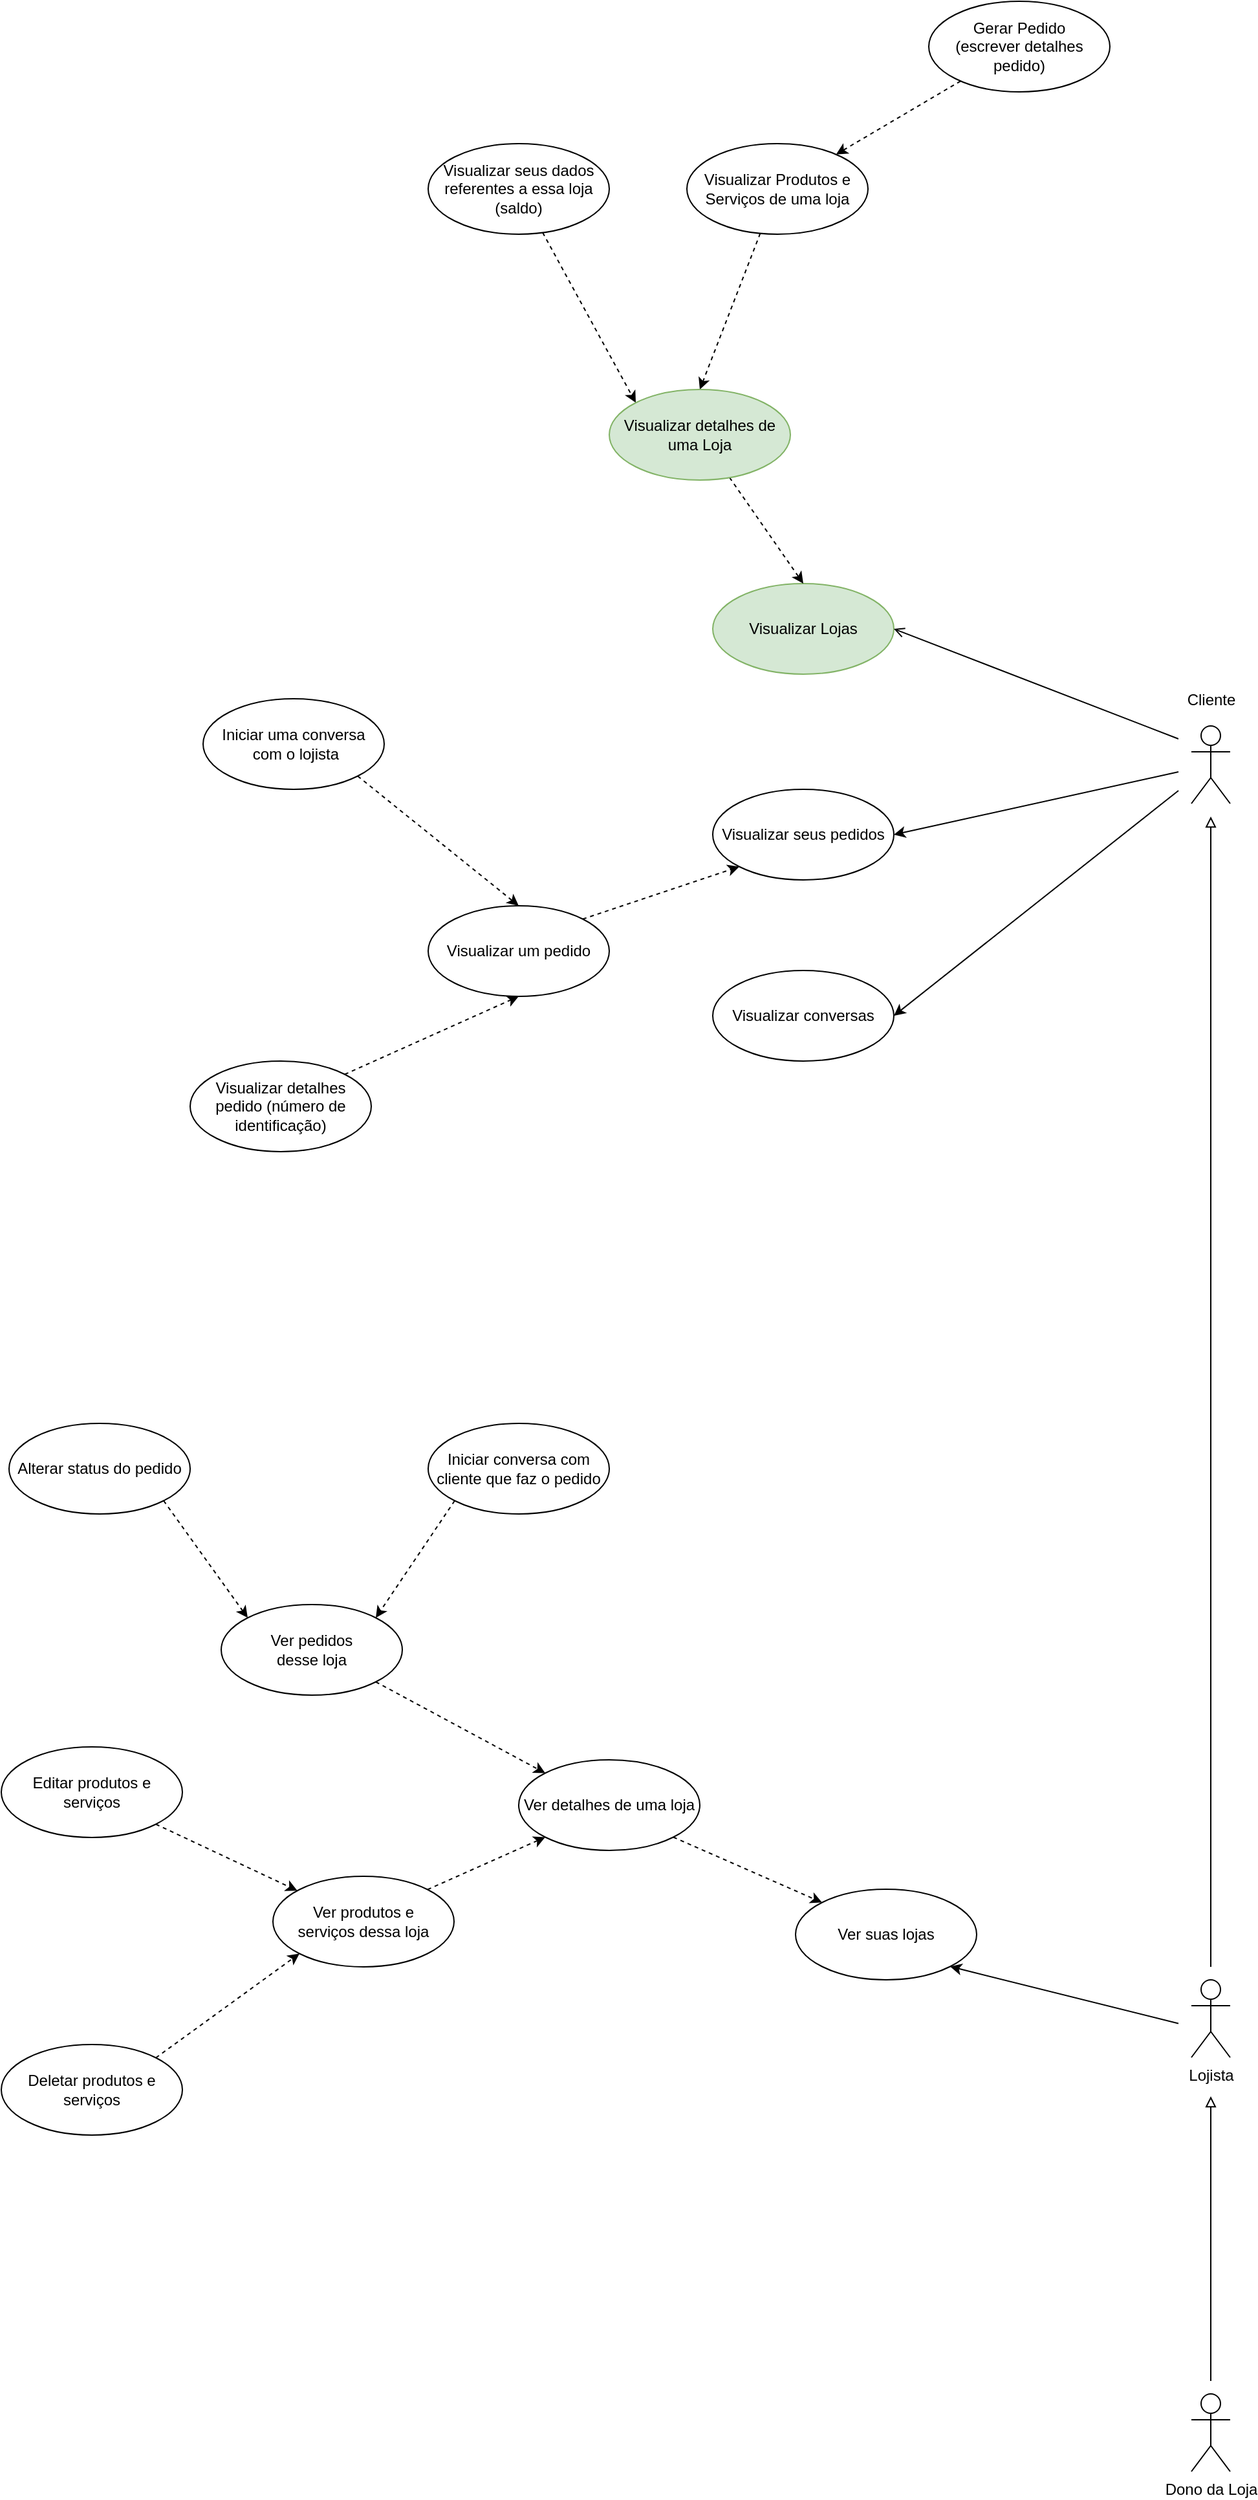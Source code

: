 <mxfile version="13.9.9" type="device"><diagram id="nsJUb712n712T5Pd4-KP" name="Página-1"><mxGraphModel dx="1616" dy="2336" grid="1" gridSize="10" guides="1" tooltips="1" connect="1" arrows="1" fold="1" page="1" pageScale="1" pageWidth="827" pageHeight="1169" math="0" shadow="0"><root><mxCell id="0"/><mxCell id="1" parent="0"/><mxCell id="HeF-qml51hn0rPAY8wZY-5" value="" style="group" parent="1" vertex="1" connectable="0"><mxGeometry x="674" y="670" width="50" height="80" as="geometry"/></mxCell><mxCell id="HeF-qml51hn0rPAY8wZY-6" value="" style="rounded=0;whiteSpace=wrap;html=1;strokeColor=none;" parent="HeF-qml51hn0rPAY8wZY-5" vertex="1"><mxGeometry width="50" height="80" as="geometry"/></mxCell><mxCell id="HeF-qml51hn0rPAY8wZY-7" value="Dono da Loja" style="shape=umlActor;verticalLabelPosition=bottom;verticalAlign=top;html=1;" parent="HeF-qml51hn0rPAY8wZY-5" vertex="1"><mxGeometry x="10" y="10" width="30" height="60" as="geometry"/></mxCell><mxCell id="HeF-qml51hn0rPAY8wZY-23" style="rounded=0;orthogonalLoop=1;jettySize=auto;html=1;endArrow=block;endFill=0;entryX=0.5;entryY=1;entryDx=0;entryDy=0;exitX=0.5;exitY=0;exitDx=0;exitDy=0;" parent="1" source="HeF-qml51hn0rPAY8wZY-63" target="HeF-qml51hn0rPAY8wZY-2" edge="1"><mxGeometry relative="1" as="geometry"><mxPoint x="379" y="-409" as="targetPoint"/></mxGeometry></mxCell><mxCell id="HeF-qml51hn0rPAY8wZY-26" value="Visualizar Lojas" style="ellipse;whiteSpace=wrap;html=1;fillColor=#d5e8d4;strokeColor=#82b366;" parent="1" vertex="1"><mxGeometry x="314" y="-719" width="140" height="70" as="geometry"/></mxCell><mxCell id="HeF-qml51hn0rPAY8wZY-39" style="edgeStyle=none;orthogonalLoop=1;jettySize=auto;html=1;entryX=0;entryY=0;entryDx=0;entryDy=0;dashed=1;startArrow=none;startFill=0;endArrow=classic;endFill=1;strokeColor=#000000;" parent="1" source="HeF-qml51hn0rPAY8wZY-27" target="HeF-qml51hn0rPAY8wZY-35" edge="1"><mxGeometry relative="1" as="geometry"/></mxCell><mxCell id="HeF-qml51hn0rPAY8wZY-27" value="Visualizar seus dados referentes a essa loja (saldo)" style="ellipse;whiteSpace=wrap;html=1;" parent="1" vertex="1"><mxGeometry x="94" y="-1059" width="140" height="70" as="geometry"/></mxCell><mxCell id="HeF-qml51hn0rPAY8wZY-29" style="orthogonalLoop=1;jettySize=auto;html=1;entryX=1;entryY=0.5;entryDx=0;entryDy=0;endArrow=open;endFill=0;strokeColor=#000000;exitX=0;exitY=0.25;exitDx=0;exitDy=0;" parent="1" source="HeF-qml51hn0rPAY8wZY-2" target="HeF-qml51hn0rPAY8wZY-26" edge="1"><mxGeometry relative="1" as="geometry"><mxPoint x="684" y="-585" as="sourcePoint"/></mxGeometry></mxCell><mxCell id="HeF-qml51hn0rPAY8wZY-40" style="edgeStyle=none;orthogonalLoop=1;jettySize=auto;html=1;entryX=0.5;entryY=0;entryDx=0;entryDy=0;dashed=1;startArrow=none;startFill=0;endArrow=classic;endFill=1;strokeColor=#000000;" parent="1" source="HeF-qml51hn0rPAY8wZY-30" target="HeF-qml51hn0rPAY8wZY-35" edge="1"><mxGeometry relative="1" as="geometry"/></mxCell><mxCell id="HeF-qml51hn0rPAY8wZY-30" value="Visualizar Produtos e Serviços de uma loja" style="ellipse;whiteSpace=wrap;html=1;" parent="1" vertex="1"><mxGeometry x="294" y="-1059" width="140" height="70" as="geometry"/></mxCell><mxCell id="HeF-qml51hn0rPAY8wZY-37" style="edgeStyle=none;orthogonalLoop=1;jettySize=auto;html=1;dashed=1;startArrow=none;startFill=0;endArrow=classic;endFill=1;strokeColor=#000000;entryX=0.5;entryY=0;entryDx=0;entryDy=0;" parent="1" source="HeF-qml51hn0rPAY8wZY-35" target="HeF-qml51hn0rPAY8wZY-26" edge="1"><mxGeometry relative="1" as="geometry"/></mxCell><mxCell id="HeF-qml51hn0rPAY8wZY-35" value="Visualizar detalhes de uma Loja" style="ellipse;whiteSpace=wrap;html=1;fillColor=#d5e8d4;strokeColor=#82b366;" parent="1" vertex="1"><mxGeometry x="234" y="-869" width="140" height="70" as="geometry"/></mxCell><mxCell id="HeF-qml51hn0rPAY8wZY-44" style="edgeStyle=none;orthogonalLoop=1;jettySize=auto;html=1;dashed=1;startArrow=none;startFill=0;endArrow=classic;endFill=1;strokeColor=#000000;" parent="1" source="HeF-qml51hn0rPAY8wZY-43" target="HeF-qml51hn0rPAY8wZY-30" edge="1"><mxGeometry relative="1" as="geometry"/></mxCell><mxCell id="HeF-qml51hn0rPAY8wZY-43" value="Gerar Pedido&lt;br&gt;(escrever detalhes pedido)" style="ellipse;whiteSpace=wrap;html=1;" parent="1" vertex="1"><mxGeometry x="481" y="-1169" width="140" height="70" as="geometry"/></mxCell><mxCell id="HeF-qml51hn0rPAY8wZY-48" value="" style="group" parent="1" vertex="1" connectable="0"><mxGeometry x="674" y="-639" width="50" height="100" as="geometry"/></mxCell><mxCell id="HeF-qml51hn0rPAY8wZY-1" value="" style="group" parent="HeF-qml51hn0rPAY8wZY-48" vertex="1" connectable="0"><mxGeometry y="20" width="50" height="80" as="geometry"/></mxCell><mxCell id="HeF-qml51hn0rPAY8wZY-2" value="" style="rounded=0;whiteSpace=wrap;html=1;strokeColor=none;" parent="HeF-qml51hn0rPAY8wZY-1" vertex="1"><mxGeometry width="50" height="80" as="geometry"/></mxCell><mxCell id="HeF-qml51hn0rPAY8wZY-3" value="" style="shape=umlActor;verticalLabelPosition=bottom;verticalAlign=top;html=1;" parent="HeF-qml51hn0rPAY8wZY-1" vertex="1"><mxGeometry x="10" y="10" width="30" height="60" as="geometry"/></mxCell><mxCell id="HeF-qml51hn0rPAY8wZY-47" value="Cliente" style="text;html=1;align=center;verticalAlign=middle;resizable=0;points=[];autosize=1;" parent="HeF-qml51hn0rPAY8wZY-48" vertex="1"><mxGeometry width="50" height="20" as="geometry"/></mxCell><mxCell id="HeF-qml51hn0rPAY8wZY-62" value="" style="group" parent="1" vertex="1" connectable="0"><mxGeometry x="674" y="350" width="50" height="100" as="geometry"/></mxCell><mxCell id="HeF-qml51hn0rPAY8wZY-63" value="" style="rounded=0;whiteSpace=wrap;html=1;strokeColor=none;" parent="HeF-qml51hn0rPAY8wZY-62" vertex="1"><mxGeometry width="50" height="100" as="geometry"/></mxCell><mxCell id="HeF-qml51hn0rPAY8wZY-64" value="Lojista" style="shape=umlActor;verticalLabelPosition=bottom;verticalAlign=top;html=1;" parent="HeF-qml51hn0rPAY8wZY-62" vertex="1"><mxGeometry x="10" y="10" width="30" height="60" as="geometry"/></mxCell><mxCell id="HeF-qml51hn0rPAY8wZY-70" style="rounded=0;orthogonalLoop=1;jettySize=auto;html=1;endArrow=block;endFill=0;entryX=0.5;entryY=1;entryDx=0;entryDy=0;exitX=0.5;exitY=0;exitDx=0;exitDy=0;" parent="1" source="HeF-qml51hn0rPAY8wZY-6" target="HeF-qml51hn0rPAY8wZY-63" edge="1"><mxGeometry relative="1" as="geometry"><mxPoint x="709" y="290" as="sourcePoint"/><mxPoint x="709" y="160" as="targetPoint"/></mxGeometry></mxCell><mxCell id="HeF-qml51hn0rPAY8wZY-73" value="Visualizar seus pedidos" style="ellipse;whiteSpace=wrap;html=1;" parent="1" vertex="1"><mxGeometry x="314" y="-560" width="140" height="70" as="geometry"/></mxCell><mxCell id="HeF-qml51hn0rPAY8wZY-74" style="edgeStyle=none;orthogonalLoop=1;jettySize=auto;html=1;entryX=1;entryY=0.5;entryDx=0;entryDy=0;startArrow=none;startFill=0;endArrow=classic;endFill=1;strokeColor=#000000;" parent="1" source="HeF-qml51hn0rPAY8wZY-2" target="HeF-qml51hn0rPAY8wZY-73" edge="1"><mxGeometry relative="1" as="geometry"/></mxCell><mxCell id="HeF-qml51hn0rPAY8wZY-77" style="edgeStyle=none;orthogonalLoop=1;jettySize=auto;html=1;exitX=1;exitY=0;exitDx=0;exitDy=0;entryX=0;entryY=1;entryDx=0;entryDy=0;startArrow=none;startFill=0;endArrow=classic;endFill=1;strokeColor=#000000;dashed=1;" parent="1" source="HeF-qml51hn0rPAY8wZY-75" target="HeF-qml51hn0rPAY8wZY-73" edge="1"><mxGeometry relative="1" as="geometry"/></mxCell><mxCell id="HeF-qml51hn0rPAY8wZY-75" value="Visualizar um pedido" style="ellipse;whiteSpace=wrap;html=1;" parent="1" vertex="1"><mxGeometry x="94" y="-470" width="140" height="70" as="geometry"/></mxCell><mxCell id="HeF-qml51hn0rPAY8wZY-80" style="edgeStyle=none;orthogonalLoop=1;jettySize=auto;html=1;exitX=1;exitY=0;exitDx=0;exitDy=0;entryX=0.5;entryY=1;entryDx=0;entryDy=0;dashed=1;startArrow=none;startFill=0;endArrow=classic;endFill=1;strokeColor=#000000;" parent="1" source="HeF-qml51hn0rPAY8wZY-78" target="HeF-qml51hn0rPAY8wZY-75" edge="1"><mxGeometry relative="1" as="geometry"/></mxCell><mxCell id="HeF-qml51hn0rPAY8wZY-78" value="Visualizar detalhes pedido (número de identificação)" style="ellipse;whiteSpace=wrap;html=1;" parent="1" vertex="1"><mxGeometry x="-90" y="-350" width="140" height="70" as="geometry"/></mxCell><mxCell id="HeF-qml51hn0rPAY8wZY-81" value="Visualizar conversas" style="ellipse;whiteSpace=wrap;html=1;" parent="1" vertex="1"><mxGeometry x="314" y="-420" width="140" height="70" as="geometry"/></mxCell><mxCell id="HeF-qml51hn0rPAY8wZY-82" style="edgeStyle=none;orthogonalLoop=1;jettySize=auto;html=1;exitX=0;exitY=0.75;exitDx=0;exitDy=0;entryX=1;entryY=0.5;entryDx=0;entryDy=0;startArrow=none;startFill=0;endArrow=classic;endFill=1;strokeColor=#000000;" parent="1" source="HeF-qml51hn0rPAY8wZY-2" target="HeF-qml51hn0rPAY8wZY-81" edge="1"><mxGeometry relative="1" as="geometry"/></mxCell><mxCell id="HeF-qml51hn0rPAY8wZY-85" style="edgeStyle=none;orthogonalLoop=1;jettySize=auto;html=1;startArrow=none;startFill=0;endArrow=classic;endFill=1;strokeColor=#000000;dashed=1;entryX=0.5;entryY=0;entryDx=0;entryDy=0;exitX=1;exitY=1;exitDx=0;exitDy=0;" parent="1" source="HeF-qml51hn0rPAY8wZY-83" target="HeF-qml51hn0rPAY8wZY-75" edge="1"><mxGeometry relative="1" as="geometry"/></mxCell><mxCell id="HeF-qml51hn0rPAY8wZY-83" value="Iniciar uma conversa&lt;br&gt;&amp;nbsp;com o lojista" style="ellipse;whiteSpace=wrap;html=1;" parent="1" vertex="1"><mxGeometry x="-80" y="-630" width="140" height="70" as="geometry"/></mxCell><mxCell id="HeF-qml51hn0rPAY8wZY-88" value="Ver suas lojas" style="ellipse;whiteSpace=wrap;html=1;" parent="1" vertex="1"><mxGeometry x="378" y="290" width="140" height="70" as="geometry"/></mxCell><mxCell id="HeF-qml51hn0rPAY8wZY-89" style="edgeStyle=none;orthogonalLoop=1;jettySize=auto;html=1;entryX=1;entryY=1;entryDx=0;entryDy=0;startArrow=none;startFill=0;endArrow=classic;endFill=1;strokeColor=#000000;" parent="1" source="HeF-qml51hn0rPAY8wZY-63" target="HeF-qml51hn0rPAY8wZY-88" edge="1"><mxGeometry relative="1" as="geometry"/></mxCell><mxCell id="HeF-qml51hn0rPAY8wZY-94" style="edgeStyle=none;orthogonalLoop=1;jettySize=auto;html=1;exitX=1;exitY=1;exitDx=0;exitDy=0;entryX=0;entryY=0;entryDx=0;entryDy=0;dashed=1;startArrow=none;startFill=0;endArrow=classic;endFill=1;strokeColor=#000000;" parent="1" source="HeF-qml51hn0rPAY8wZY-90" target="HeF-qml51hn0rPAY8wZY-88" edge="1"><mxGeometry relative="1" as="geometry"/></mxCell><mxCell id="HeF-qml51hn0rPAY8wZY-90" value="Ver detalhes de uma loja" style="ellipse;whiteSpace=wrap;html=1;" parent="1" vertex="1"><mxGeometry x="164" y="190" width="140" height="70" as="geometry"/></mxCell><mxCell id="HeF-qml51hn0rPAY8wZY-96" style="edgeStyle=none;orthogonalLoop=1;jettySize=auto;html=1;exitX=1;exitY=0;exitDx=0;exitDy=0;dashed=1;startArrow=none;startFill=0;endArrow=classic;endFill=1;strokeColor=#000000;entryX=0;entryY=1;entryDx=0;entryDy=0;" parent="1" source="HeF-qml51hn0rPAY8wZY-95" target="HeF-qml51hn0rPAY8wZY-90" edge="1"><mxGeometry relative="1" as="geometry"/></mxCell><mxCell id="HeF-qml51hn0rPAY8wZY-95" value="Ver produtos e &lt;br&gt;serviços dessa loja" style="ellipse;whiteSpace=wrap;html=1;" parent="1" vertex="1"><mxGeometry x="-26" y="280" width="140" height="70" as="geometry"/></mxCell><mxCell id="HeF-qml51hn0rPAY8wZY-98" style="edgeStyle=none;orthogonalLoop=1;jettySize=auto;html=1;exitX=1;exitY=1;exitDx=0;exitDy=0;dashed=1;startArrow=none;startFill=0;endArrow=classic;endFill=1;strokeColor=#000000;" parent="1" source="HeF-qml51hn0rPAY8wZY-97" target="HeF-qml51hn0rPAY8wZY-95" edge="1"><mxGeometry relative="1" as="geometry"/></mxCell><mxCell id="HeF-qml51hn0rPAY8wZY-97" value="Editar produtos e &lt;br&gt;serviços" style="ellipse;whiteSpace=wrap;html=1;" parent="1" vertex="1"><mxGeometry x="-236" y="180" width="140" height="70" as="geometry"/></mxCell><mxCell id="HeF-qml51hn0rPAY8wZY-101" style="edgeStyle=none;orthogonalLoop=1;jettySize=auto;html=1;exitX=1;exitY=0;exitDx=0;exitDy=0;entryX=0;entryY=1;entryDx=0;entryDy=0;dashed=1;startArrow=none;startFill=0;endArrow=classic;endFill=1;strokeColor=#000000;" parent="1" source="HeF-qml51hn0rPAY8wZY-99" target="HeF-qml51hn0rPAY8wZY-95" edge="1"><mxGeometry relative="1" as="geometry"/></mxCell><mxCell id="HeF-qml51hn0rPAY8wZY-99" value="Deletar produtos e &lt;br&gt;serviços" style="ellipse;whiteSpace=wrap;html=1;" parent="1" vertex="1"><mxGeometry x="-236" y="410" width="140" height="70" as="geometry"/></mxCell><mxCell id="HeF-qml51hn0rPAY8wZY-104" style="edgeStyle=none;orthogonalLoop=1;jettySize=auto;html=1;exitX=1;exitY=1;exitDx=0;exitDy=0;entryX=0;entryY=0;entryDx=0;entryDy=0;dashed=1;startArrow=none;startFill=0;endArrow=classic;endFill=1;strokeColor=#000000;" parent="1" source="HeF-qml51hn0rPAY8wZY-102" target="HeF-qml51hn0rPAY8wZY-90" edge="1"><mxGeometry relative="1" as="geometry"/></mxCell><mxCell id="HeF-qml51hn0rPAY8wZY-102" value="Ver pedidos &lt;br&gt;desse loja" style="ellipse;whiteSpace=wrap;html=1;" parent="1" vertex="1"><mxGeometry x="-66" y="70" width="140" height="70" as="geometry"/></mxCell><mxCell id="HeF-qml51hn0rPAY8wZY-106" style="edgeStyle=none;orthogonalLoop=1;jettySize=auto;html=1;exitX=1;exitY=1;exitDx=0;exitDy=0;dashed=1;startArrow=none;startFill=0;endArrow=classic;endFill=1;strokeColor=#000000;entryX=0;entryY=0;entryDx=0;entryDy=0;" parent="1" source="HeF-qml51hn0rPAY8wZY-105" target="HeF-qml51hn0rPAY8wZY-102" edge="1"><mxGeometry relative="1" as="geometry"/></mxCell><mxCell id="HeF-qml51hn0rPAY8wZY-105" value="Alterar status do pedido" style="ellipse;whiteSpace=wrap;html=1;" parent="1" vertex="1"><mxGeometry x="-230" y="-70" width="140" height="70" as="geometry"/></mxCell><mxCell id="HeF-qml51hn0rPAY8wZY-108" style="edgeStyle=none;orthogonalLoop=1;jettySize=auto;html=1;exitX=0;exitY=1;exitDx=0;exitDy=0;entryX=1;entryY=0;entryDx=0;entryDy=0;dashed=1;startArrow=none;startFill=0;endArrow=classic;endFill=1;strokeColor=#000000;" parent="1" source="HeF-qml51hn0rPAY8wZY-107" target="HeF-qml51hn0rPAY8wZY-102" edge="1"><mxGeometry relative="1" as="geometry"/></mxCell><mxCell id="HeF-qml51hn0rPAY8wZY-107" value="Iniciar conversa com&lt;br&gt;cliente que faz o pedido" style="ellipse;whiteSpace=wrap;html=1;" parent="1" vertex="1"><mxGeometry x="94" y="-70" width="140" height="70" as="geometry"/></mxCell></root></mxGraphModel></diagram></mxfile>